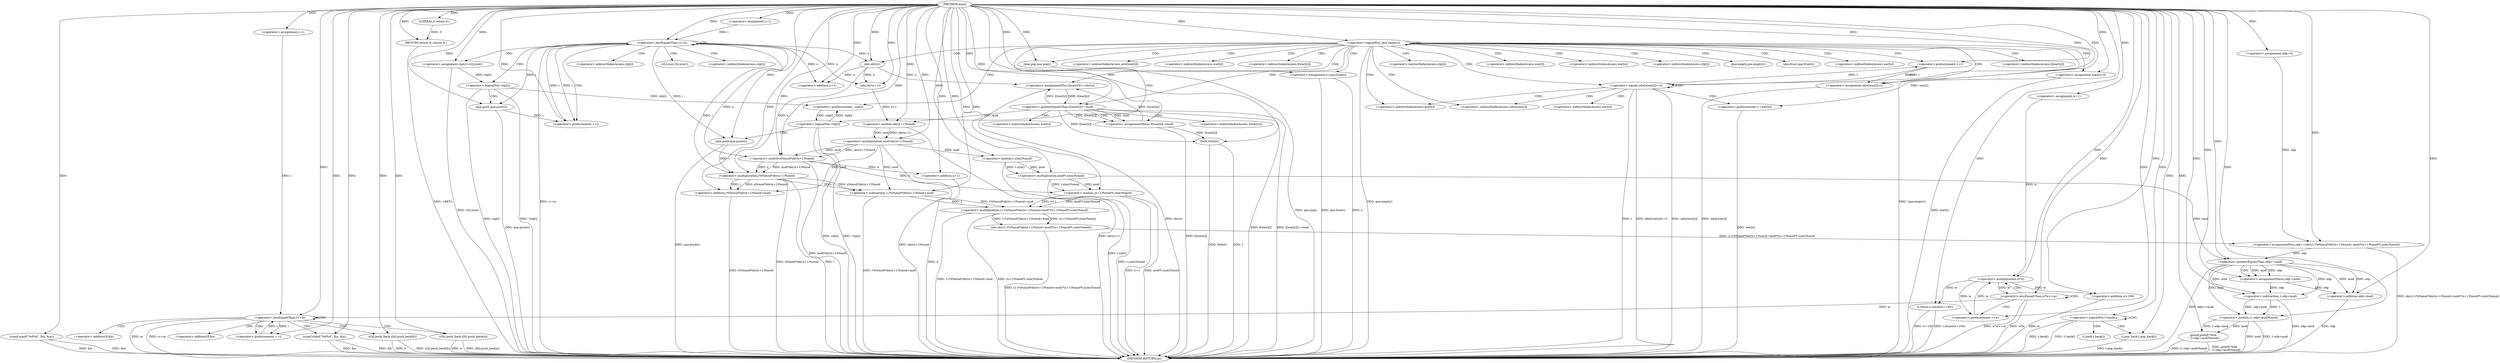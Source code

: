 digraph "main" {  
"1000265" [label = "(METHOD,main)" ]
"1000465" [label = "(METHOD_RETURN,int)" ]
"1000267" [label = "(scanf,scanf(\"%d%d\", &n, &m))" ]
"1000274" [label = "(<operator>.assignment,w=1)" ]
"1000285" [label = "(t.resize,t.resize(w+100))" ]
"1000410" [label = "(fwht,fwht(t))" ]
"1000413" [label = "(<operator>.assignment,odp=0)" ]
"1000454" [label = "(printf,printf(\"%lld\n\", (1-odp+mod)%mod))" ]
"1000463" [label = "(RETURN,return 0;,return 0;)" ]
"1000278" [label = "(<operator>.lessEqualsThan,w*w<=m)" ]
"1000283" [label = "(<operator>.preIncrement,++w)" ]
"1000291" [label = "(<operator>.assignment,i=1)" ]
"1000294" [label = "(<operator>.lessEqualsThan,i<=m)" ]
"1000297" [label = "(<operator>.preIncrement,++i)" ]
"1000312" [label = "(<operator>.assignment,i=1)" ]
"1000315" [label = "(<operator>.lessEqualsThan,i<=n)" ]
"1000318" [label = "(<operator>.preIncrement,++i)" ]
"1000334" [label = "(<operator>.logicalNot,!que.empty())" ]
"1000407" [label = "(<operator>.logicalNot,!t.back())" ]
"1000409" [label = "(t.pop_back,t.pop_back())" ]
"1000418" [label = "(<operator>.assignmentPlus,odp+=obr((1-i*n%mod*obr(n+1)%mod+mod)*(n+1)%mod*t.size()%mod))" ]
"1000464" [label = "(LITERAL,0,return 0;)" ]
"1000286" [label = "(<operator>.addition,w+100)" ]
"1000300" [label = "(scanf,scanf(\"%d%d\", &a, &b))" ]
"1000306" [label = "(v[a].push_back,v[a].push_back(b))" ]
"1000308" [label = "(r[b].push_back,r[b].push_back(a))" ]
"1000321" [label = "(<operator>.assignment,stp[i]=v[i].size())" ]
"1000338" [label = "(<operator>.assignment,x=que.front())" ]
"1000341" [label = "(que.pop,que.pop())" ]
"1000342" [label = "(<operator>.preIncrement,++l)" ]
"1000353" [label = "(<operator>.assignment,war[x]=0)" ]
"1000370" [label = "(<operator>.assignmentPlus,t[war[x]]+=obr(n))" ]
"1000448" [label = "(<operator>.greaterEqualsThan,odp>=mod)" ]
"1000451" [label = "(<operator>.assignmentMinus,odp-=mod)" ]
"1000456" [label = "(<operator>.modulo,(1-odp+mod)%mod)" ]
"1000279" [label = "(<operator>.multiplication,w*w)" ]
"1000327" [label = "(<operator>.logicalNot,!stp[i])" ]
"1000331" [label = "(que.push,que.push(i))" ]
"1000346" [label = "(<operator>.assignment,odw[war[i]]=l)" ]
"1000359" [label = "(<operator>.equals,odw[war[x]]==l)" ]
"1000366" [label = "(<operator>.preIncrement,++war[x])" ]
"1000379" [label = "(<operator>.greaterEqualsThan,t[war[x]]>=mod)" ]
"1000386" [label = "(<operator>.assignmentMinus,t[war[x]]-=mod)" ]
"1000395" [label = "(<operator>.preDecrement,--stp[i])" ]
"1000420" [label = "(obr,obr((1-i*n%mod*obr(n+1)%mod+mod)*(n+1)%mod*t.size()%mod))" ]
"1000457" [label = "(<operator>.subtraction,1-odp+mod)" ]
"1000376" [label = "(obr,obr(n))" ]
"1000400" [label = "(<operator>.logicalNot,!stp[i])" ]
"1000404" [label = "(que.push,que.push(i))" ]
"1000421" [label = "(<operator>.multiplication,(1-i*n%mod*obr(n+1)%mod+mod)*(n+1)%mod*t.size()%mod)" ]
"1000459" [label = "(<operator>.addition,odp+mod)" ]
"1000422" [label = "(<operator>.subtraction,1-i*n%mod*obr(n+1)%mod+mod)" ]
"1000438" [label = "(<operator>.modulo,(n+1)%mod*t.size()%mod)" ]
"1000424" [label = "(<operator>.addition,i*n%mod*obr(n+1)%mod+mod)" ]
"1000439" [label = "(<operator>.addition,n+1)" ]
"1000442" [label = "(<operator>.multiplication,mod*t.size()%mod)" ]
"1000425" [label = "(<operator>.multiplication,i*n%mod*obr(n+1)%mod)" ]
"1000444" [label = "(<operator>.modulo,t.size()%mod)" ]
"1000427" [label = "(<operator>.modulo,n%mod*obr(n+1)%mod)" ]
"1000429" [label = "(<operator>.multiplication,mod*obr(n+1)%mod)" ]
"1000431" [label = "(<operator>.modulo,obr(n+1)%mod)" ]
"1000432" [label = "(obr,obr(n+1))" ]
"1000433" [label = "(<operator>.addition,n+1)" ]
"1000335" [label = "(que.empty,que.empty())" ]
"1000408" [label = "(t.back,t.back())" ]
"1000302" [label = "(<operator>.addressOf,&a)" ]
"1000304" [label = "(<operator>.addressOf,&b)" ]
"1000322" [label = "(<operator>.indirectIndexAccess,stp[i])" ]
"1000325" [label = "(v[i].size,v[i].size())" ]
"1000340" [label = "(que.front,que.front())" ]
"1000354" [label = "(<operator>.indirectIndexAccess,war[x])" ]
"1000371" [label = "(<operator>.indirectIndexAccess,t[war[x]])" ]
"1000328" [label = "(<operator>.indirectIndexAccess,stp[i])" ]
"1000347" [label = "(<operator>.indirectIndexAccess,odw[war[i]])" ]
"1000360" [label = "(<operator>.indirectIndexAccess,odw[war[x]])" ]
"1000367" [label = "(<operator>.indirectIndexAccess,war[x])" ]
"1000373" [label = "(<operator>.indirectIndexAccess,war[x])" ]
"1000380" [label = "(<operator>.indirectIndexAccess,t[war[x]])" ]
"1000387" [label = "(<operator>.indirectIndexAccess,t[war[x]])" ]
"1000396" [label = "(<operator>.indirectIndexAccess,stp[i])" ]
"1000349" [label = "(<operator>.indirectIndexAccess,war[i])" ]
"1000362" [label = "(<operator>.indirectIndexAccess,war[x])" ]
"1000382" [label = "(<operator>.indirectIndexAccess,war[x])" ]
"1000389" [label = "(<operator>.indirectIndexAccess,war[x])" ]
"1000401" [label = "(<operator>.indirectIndexAccess,stp[i])" ]
  "1000267" -> "1000465"  [ label = "DDG: &n"] 
  "1000267" -> "1000465"  [ label = "DDG: &m"] 
  "1000278" -> "1000465"  [ label = "DDG: w*w"] 
  "1000278" -> "1000465"  [ label = "DDG: w*w<=m"] 
  "1000286" -> "1000465"  [ label = "DDG: w"] 
  "1000285" -> "1000465"  [ label = "DDG: w+100"] 
  "1000285" -> "1000465"  [ label = "DDG: t.resize(w+100)"] 
  "1000294" -> "1000465"  [ label = "DDG: m"] 
  "1000294" -> "1000465"  [ label = "DDG: i<=m"] 
  "1000315" -> "1000465"  [ label = "DDG: i<=n"] 
  "1000334" -> "1000465"  [ label = "DDG: que.empty()"] 
  "1000334" -> "1000465"  [ label = "DDG: !que.empty()"] 
  "1000407" -> "1000465"  [ label = "DDG: t.back()"] 
  "1000407" -> "1000465"  [ label = "DDG: !t.back()"] 
  "1000410" -> "1000465"  [ label = "DDG: t"] 
  "1000410" -> "1000465"  [ label = "DDG: fwht(t)"] 
  "1000425" -> "1000465"  [ label = "DDG: i"] 
  "1000431" -> "1000465"  [ label = "DDG: obr(n+1)"] 
  "1000429" -> "1000465"  [ label = "DDG: obr(n+1)%mod"] 
  "1000427" -> "1000465"  [ label = "DDG: mod*obr(n+1)%mod"] 
  "1000425" -> "1000465"  [ label = "DDG: n%mod*obr(n+1)%mod"] 
  "1000424" -> "1000465"  [ label = "DDG: i*n%mod*obr(n+1)%mod"] 
  "1000422" -> "1000465"  [ label = "DDG: i*n%mod*obr(n+1)%mod+mod"] 
  "1000421" -> "1000465"  [ label = "DDG: 1-i*n%mod*obr(n+1)%mod+mod"] 
  "1000439" -> "1000465"  [ label = "DDG: n"] 
  "1000438" -> "1000465"  [ label = "DDG: n+1"] 
  "1000444" -> "1000465"  [ label = "DDG: t.size()"] 
  "1000442" -> "1000465"  [ label = "DDG: t.size()%mod"] 
  "1000438" -> "1000465"  [ label = "DDG: mod*t.size()%mod"] 
  "1000421" -> "1000465"  [ label = "DDG: (n+1)%mod*t.size()%mod"] 
  "1000420" -> "1000465"  [ label = "DDG: (1-i*n%mod*obr(n+1)%mod+mod)*(n+1)%mod*t.size()%mod"] 
  "1000418" -> "1000465"  [ label = "DDG: obr((1-i*n%mod*obr(n+1)%mod+mod)*(n+1)%mod*t.size()%mod)"] 
  "1000448" -> "1000465"  [ label = "DDG: odp>=mod"] 
  "1000459" -> "1000465"  [ label = "DDG: odp"] 
  "1000457" -> "1000465"  [ label = "DDG: odp+mod"] 
  "1000456" -> "1000465"  [ label = "DDG: 1-odp+mod"] 
  "1000456" -> "1000465"  [ label = "DDG: mod"] 
  "1000454" -> "1000465"  [ label = "DDG: (1-odp+mod)%mod"] 
  "1000454" -> "1000465"  [ label = "DDG: printf(\"%lld\n\", (1-odp+mod)%mod)"] 
  "1000409" -> "1000465"  [ label = "DDG: t.pop_back()"] 
  "1000338" -> "1000465"  [ label = "DDG: x"] 
  "1000338" -> "1000465"  [ label = "DDG: que.front()"] 
  "1000341" -> "1000465"  [ label = "DDG: que.pop()"] 
  "1000346" -> "1000465"  [ label = "DDG: odw[war[i]]"] 
  "1000353" -> "1000465"  [ label = "DDG: war[x]"] 
  "1000359" -> "1000465"  [ label = "DDG: odw[war[x]]"] 
  "1000359" -> "1000465"  [ label = "DDG: l"] 
  "1000359" -> "1000465"  [ label = "DDG: odw[war[x]]==l"] 
  "1000370" -> "1000465"  [ label = "DDG: obr(n)"] 
  "1000379" -> "1000465"  [ label = "DDG: t[war[x]]"] 
  "1000379" -> "1000465"  [ label = "DDG: t[war[x]]>=mod"] 
  "1000386" -> "1000465"  [ label = "DDG: t[war[x]]"] 
  "1000400" -> "1000465"  [ label = "DDG: stp[i]"] 
  "1000400" -> "1000465"  [ label = "DDG: !stp[i]"] 
  "1000404" -> "1000465"  [ label = "DDG: que.push(i)"] 
  "1000366" -> "1000465"  [ label = "DDG: war[x]"] 
  "1000321" -> "1000465"  [ label = "DDG: v[i].size()"] 
  "1000327" -> "1000465"  [ label = "DDG: stp[i]"] 
  "1000327" -> "1000465"  [ label = "DDG: !stp[i]"] 
  "1000331" -> "1000465"  [ label = "DDG: que.push(i)"] 
  "1000300" -> "1000465"  [ label = "DDG: &a"] 
  "1000300" -> "1000465"  [ label = "DDG: &b"] 
  "1000306" -> "1000465"  [ label = "DDG: b"] 
  "1000306" -> "1000465"  [ label = "DDG: v[a].push_back(b)"] 
  "1000308" -> "1000465"  [ label = "DDG: a"] 
  "1000308" -> "1000465"  [ label = "DDG: r[b].push_back(a)"] 
  "1000463" -> "1000465"  [ label = "DDG: <RET>"] 
  "1000265" -> "1000267"  [ label = "DDG: "] 
  "1000265" -> "1000274"  [ label = "DDG: "] 
  "1000265" -> "1000413"  [ label = "DDG: "] 
  "1000464" -> "1000463"  [ label = "DDG: 0"] 
  "1000265" -> "1000463"  [ label = "DDG: "] 
  "1000279" -> "1000285"  [ label = "DDG: w"] 
  "1000265" -> "1000285"  [ label = "DDG: "] 
  "1000265" -> "1000291"  [ label = "DDG: "] 
  "1000265" -> "1000312"  [ label = "DDG: "] 
  "1000265" -> "1000409"  [ label = "DDG: "] 
  "1000379" -> "1000410"  [ label = "DDG: t[war[x]]"] 
  "1000386" -> "1000410"  [ label = "DDG: t[war[x]]"] 
  "1000265" -> "1000410"  [ label = "DDG: "] 
  "1000420" -> "1000418"  [ label = "DDG: (1-i*n%mod*obr(n+1)%mod+mod)*(n+1)%mod*t.size()%mod"] 
  "1000265" -> "1000454"  [ label = "DDG: "] 
  "1000456" -> "1000454"  [ label = "DDG: 1-odp+mod"] 
  "1000456" -> "1000454"  [ label = "DDG: mod"] 
  "1000265" -> "1000464"  [ label = "DDG: "] 
  "1000279" -> "1000278"  [ label = "DDG: w"] 
  "1000265" -> "1000278"  [ label = "DDG: "] 
  "1000279" -> "1000283"  [ label = "DDG: w"] 
  "1000265" -> "1000283"  [ label = "DDG: "] 
  "1000279" -> "1000286"  [ label = "DDG: w"] 
  "1000265" -> "1000286"  [ label = "DDG: "] 
  "1000291" -> "1000294"  [ label = "DDG: i"] 
  "1000297" -> "1000294"  [ label = "DDG: i"] 
  "1000265" -> "1000294"  [ label = "DDG: "] 
  "1000278" -> "1000294"  [ label = "DDG: m"] 
  "1000294" -> "1000297"  [ label = "DDG: i"] 
  "1000265" -> "1000297"  [ label = "DDG: "] 
  "1000265" -> "1000300"  [ label = "DDG: "] 
  "1000312" -> "1000315"  [ label = "DDG: i"] 
  "1000318" -> "1000315"  [ label = "DDG: i"] 
  "1000265" -> "1000315"  [ label = "DDG: "] 
  "1000315" -> "1000318"  [ label = "DDG: i"] 
  "1000331" -> "1000318"  [ label = "DDG: i"] 
  "1000265" -> "1000318"  [ label = "DDG: "] 
  "1000265" -> "1000321"  [ label = "DDG: "] 
  "1000265" -> "1000334"  [ label = "DDG: "] 
  "1000265" -> "1000338"  [ label = "DDG: "] 
  "1000265" -> "1000341"  [ label = "DDG: "] 
  "1000265" -> "1000353"  [ label = "DDG: "] 
  "1000376" -> "1000370"  [ label = "DDG: n"] 
  "1000265" -> "1000407"  [ label = "DDG: "] 
  "1000413" -> "1000418"  [ label = "DDG: odp"] 
  "1000265" -> "1000418"  [ label = "DDG: "] 
  "1000448" -> "1000451"  [ label = "DDG: mod"] 
  "1000265" -> "1000451"  [ label = "DDG: "] 
  "1000457" -> "1000456"  [ label = "DDG: 1"] 
  "1000457" -> "1000456"  [ label = "DDG: odp+mod"] 
  "1000265" -> "1000456"  [ label = "DDG: "] 
  "1000448" -> "1000456"  [ label = "DDG: mod"] 
  "1000274" -> "1000279"  [ label = "DDG: w"] 
  "1000283" -> "1000279"  [ label = "DDG: w"] 
  "1000265" -> "1000279"  [ label = "DDG: "] 
  "1000265" -> "1000306"  [ label = "DDG: "] 
  "1000265" -> "1000308"  [ label = "DDG: "] 
  "1000359" -> "1000342"  [ label = "DDG: l"] 
  "1000265" -> "1000342"  [ label = "DDG: "] 
  "1000342" -> "1000346"  [ label = "DDG: l"] 
  "1000265" -> "1000346"  [ label = "DDG: "] 
  "1000379" -> "1000370"  [ label = "DDG: t[war[x]]"] 
  "1000386" -> "1000370"  [ label = "DDG: t[war[x]]"] 
  "1000379" -> "1000386"  [ label = "DDG: mod"] 
  "1000265" -> "1000386"  [ label = "DDG: "] 
  "1000421" -> "1000420"  [ label = "DDG: (n+1)%mod*t.size()%mod"] 
  "1000421" -> "1000420"  [ label = "DDG: 1-i*n%mod*obr(n+1)%mod+mod"] 
  "1000418" -> "1000448"  [ label = "DDG: odp"] 
  "1000265" -> "1000448"  [ label = "DDG: "] 
  "1000442" -> "1000448"  [ label = "DDG: mod"] 
  "1000448" -> "1000451"  [ label = "DDG: odp"] 
  "1000265" -> "1000457"  [ label = "DDG: "] 
  "1000448" -> "1000457"  [ label = "DDG: odp"] 
  "1000451" -> "1000457"  [ label = "DDG: odp"] 
  "1000448" -> "1000457"  [ label = "DDG: mod"] 
  "1000321" -> "1000327"  [ label = "DDG: stp[i]"] 
  "1000315" -> "1000331"  [ label = "DDG: i"] 
  "1000265" -> "1000331"  [ label = "DDG: "] 
  "1000265" -> "1000359"  [ label = "DDG: "] 
  "1000342" -> "1000359"  [ label = "DDG: l"] 
  "1000353" -> "1000366"  [ label = "DDG: war[x]"] 
  "1000315" -> "1000376"  [ label = "DDG: n"] 
  "1000265" -> "1000376"  [ label = "DDG: "] 
  "1000370" -> "1000379"  [ label = "DDG: t[war[x]]"] 
  "1000265" -> "1000379"  [ label = "DDG: "] 
  "1000379" -> "1000386"  [ label = "DDG: t[war[x]]"] 
  "1000400" -> "1000395"  [ label = "DDG: stp[i]"] 
  "1000327" -> "1000395"  [ label = "DDG: stp[i]"] 
  "1000422" -> "1000421"  [ label = "DDG: 1"] 
  "1000422" -> "1000421"  [ label = "DDG: i*n%mod*obr(n+1)%mod+mod"] 
  "1000438" -> "1000421"  [ label = "DDG: mod*t.size()%mod"] 
  "1000438" -> "1000421"  [ label = "DDG: n+1"] 
  "1000448" -> "1000459"  [ label = "DDG: odp"] 
  "1000451" -> "1000459"  [ label = "DDG: odp"] 
  "1000265" -> "1000459"  [ label = "DDG: "] 
  "1000448" -> "1000459"  [ label = "DDG: mod"] 
  "1000395" -> "1000400"  [ label = "DDG: stp[i]"] 
  "1000315" -> "1000404"  [ label = "DDG: i"] 
  "1000265" -> "1000404"  [ label = "DDG: "] 
  "1000265" -> "1000422"  [ label = "DDG: "] 
  "1000429" -> "1000422"  [ label = "DDG: mod"] 
  "1000425" -> "1000422"  [ label = "DDG: i"] 
  "1000425" -> "1000422"  [ label = "DDG: n%mod*obr(n+1)%mod"] 
  "1000265" -> "1000438"  [ label = "DDG: "] 
  "1000427" -> "1000438"  [ label = "DDG: n"] 
  "1000442" -> "1000438"  [ label = "DDG: mod"] 
  "1000442" -> "1000438"  [ label = "DDG: t.size()%mod"] 
  "1000425" -> "1000424"  [ label = "DDG: i"] 
  "1000425" -> "1000424"  [ label = "DDG: n%mod*obr(n+1)%mod"] 
  "1000429" -> "1000424"  [ label = "DDG: mod"] 
  "1000265" -> "1000424"  [ label = "DDG: "] 
  "1000427" -> "1000439"  [ label = "DDG: n"] 
  "1000265" -> "1000439"  [ label = "DDG: "] 
  "1000444" -> "1000442"  [ label = "DDG: mod"] 
  "1000265" -> "1000442"  [ label = "DDG: "] 
  "1000444" -> "1000442"  [ label = "DDG: t.size()"] 
  "1000315" -> "1000425"  [ label = "DDG: i"] 
  "1000404" -> "1000425"  [ label = "DDG: i"] 
  "1000265" -> "1000425"  [ label = "DDG: "] 
  "1000427" -> "1000425"  [ label = "DDG: n"] 
  "1000427" -> "1000425"  [ label = "DDG: mod*obr(n+1)%mod"] 
  "1000265" -> "1000444"  [ label = "DDG: "] 
  "1000429" -> "1000444"  [ label = "DDG: mod"] 
  "1000265" -> "1000427"  [ label = "DDG: "] 
  "1000315" -> "1000427"  [ label = "DDG: n"] 
  "1000376" -> "1000427"  [ label = "DDG: n"] 
  "1000429" -> "1000427"  [ label = "DDG: mod"] 
  "1000429" -> "1000427"  [ label = "DDG: obr(n+1)%mod"] 
  "1000431" -> "1000429"  [ label = "DDG: mod"] 
  "1000265" -> "1000429"  [ label = "DDG: "] 
  "1000431" -> "1000429"  [ label = "DDG: obr(n+1)"] 
  "1000432" -> "1000431"  [ label = "DDG: n+1"] 
  "1000379" -> "1000431"  [ label = "DDG: mod"] 
  "1000265" -> "1000431"  [ label = "DDG: "] 
  "1000315" -> "1000432"  [ label = "DDG: n"] 
  "1000376" -> "1000432"  [ label = "DDG: n"] 
  "1000265" -> "1000432"  [ label = "DDG: "] 
  "1000315" -> "1000433"  [ label = "DDG: n"] 
  "1000376" -> "1000433"  [ label = "DDG: n"] 
  "1000265" -> "1000433"  [ label = "DDG: "] 
  "1000278" -> "1000279"  [ label = "CDG: "] 
  "1000278" -> "1000283"  [ label = "CDG: "] 
  "1000278" -> "1000278"  [ label = "CDG: "] 
  "1000294" -> "1000294"  [ label = "CDG: "] 
  "1000294" -> "1000302"  [ label = "CDG: "] 
  "1000294" -> "1000308"  [ label = "CDG: "] 
  "1000294" -> "1000300"  [ label = "CDG: "] 
  "1000294" -> "1000304"  [ label = "CDG: "] 
  "1000294" -> "1000297"  [ label = "CDG: "] 
  "1000294" -> "1000306"  [ label = "CDG: "] 
  "1000315" -> "1000315"  [ label = "CDG: "] 
  "1000315" -> "1000321"  [ label = "CDG: "] 
  "1000315" -> "1000318"  [ label = "CDG: "] 
  "1000315" -> "1000328"  [ label = "CDG: "] 
  "1000315" -> "1000327"  [ label = "CDG: "] 
  "1000315" -> "1000325"  [ label = "CDG: "] 
  "1000315" -> "1000322"  [ label = "CDG: "] 
  "1000334" -> "1000379"  [ label = "CDG: "] 
  "1000334" -> "1000362"  [ label = "CDG: "] 
  "1000334" -> "1000396"  [ label = "CDG: "] 
  "1000334" -> "1000370"  [ label = "CDG: "] 
  "1000334" -> "1000371"  [ label = "CDG: "] 
  "1000334" -> "1000354"  [ label = "CDG: "] 
  "1000334" -> "1000353"  [ label = "CDG: "] 
  "1000334" -> "1000338"  [ label = "CDG: "] 
  "1000334" -> "1000349"  [ label = "CDG: "] 
  "1000334" -> "1000373"  [ label = "CDG: "] 
  "1000334" -> "1000382"  [ label = "CDG: "] 
  "1000334" -> "1000376"  [ label = "CDG: "] 
  "1000334" -> "1000334"  [ label = "CDG: "] 
  "1000334" -> "1000341"  [ label = "CDG: "] 
  "1000334" -> "1000380"  [ label = "CDG: "] 
  "1000334" -> "1000342"  [ label = "CDG: "] 
  "1000334" -> "1000340"  [ label = "CDG: "] 
  "1000334" -> "1000359"  [ label = "CDG: "] 
  "1000334" -> "1000401"  [ label = "CDG: "] 
  "1000334" -> "1000360"  [ label = "CDG: "] 
  "1000334" -> "1000400"  [ label = "CDG: "] 
  "1000334" -> "1000335"  [ label = "CDG: "] 
  "1000334" -> "1000346"  [ label = "CDG: "] 
  "1000334" -> "1000347"  [ label = "CDG: "] 
  "1000334" -> "1000395"  [ label = "CDG: "] 
  "1000407" -> "1000409"  [ label = "CDG: "] 
  "1000407" -> "1000407"  [ label = "CDG: "] 
  "1000407" -> "1000408"  [ label = "CDG: "] 
  "1000448" -> "1000451"  [ label = "CDG: "] 
  "1000327" -> "1000331"  [ label = "CDG: "] 
  "1000359" -> "1000362"  [ label = "CDG: "] 
  "1000359" -> "1000367"  [ label = "CDG: "] 
  "1000359" -> "1000359"  [ label = "CDG: "] 
  "1000359" -> "1000360"  [ label = "CDG: "] 
  "1000359" -> "1000366"  [ label = "CDG: "] 
  "1000379" -> "1000389"  [ label = "CDG: "] 
  "1000379" -> "1000387"  [ label = "CDG: "] 
  "1000379" -> "1000386"  [ label = "CDG: "] 
  "1000400" -> "1000404"  [ label = "CDG: "] 
}
